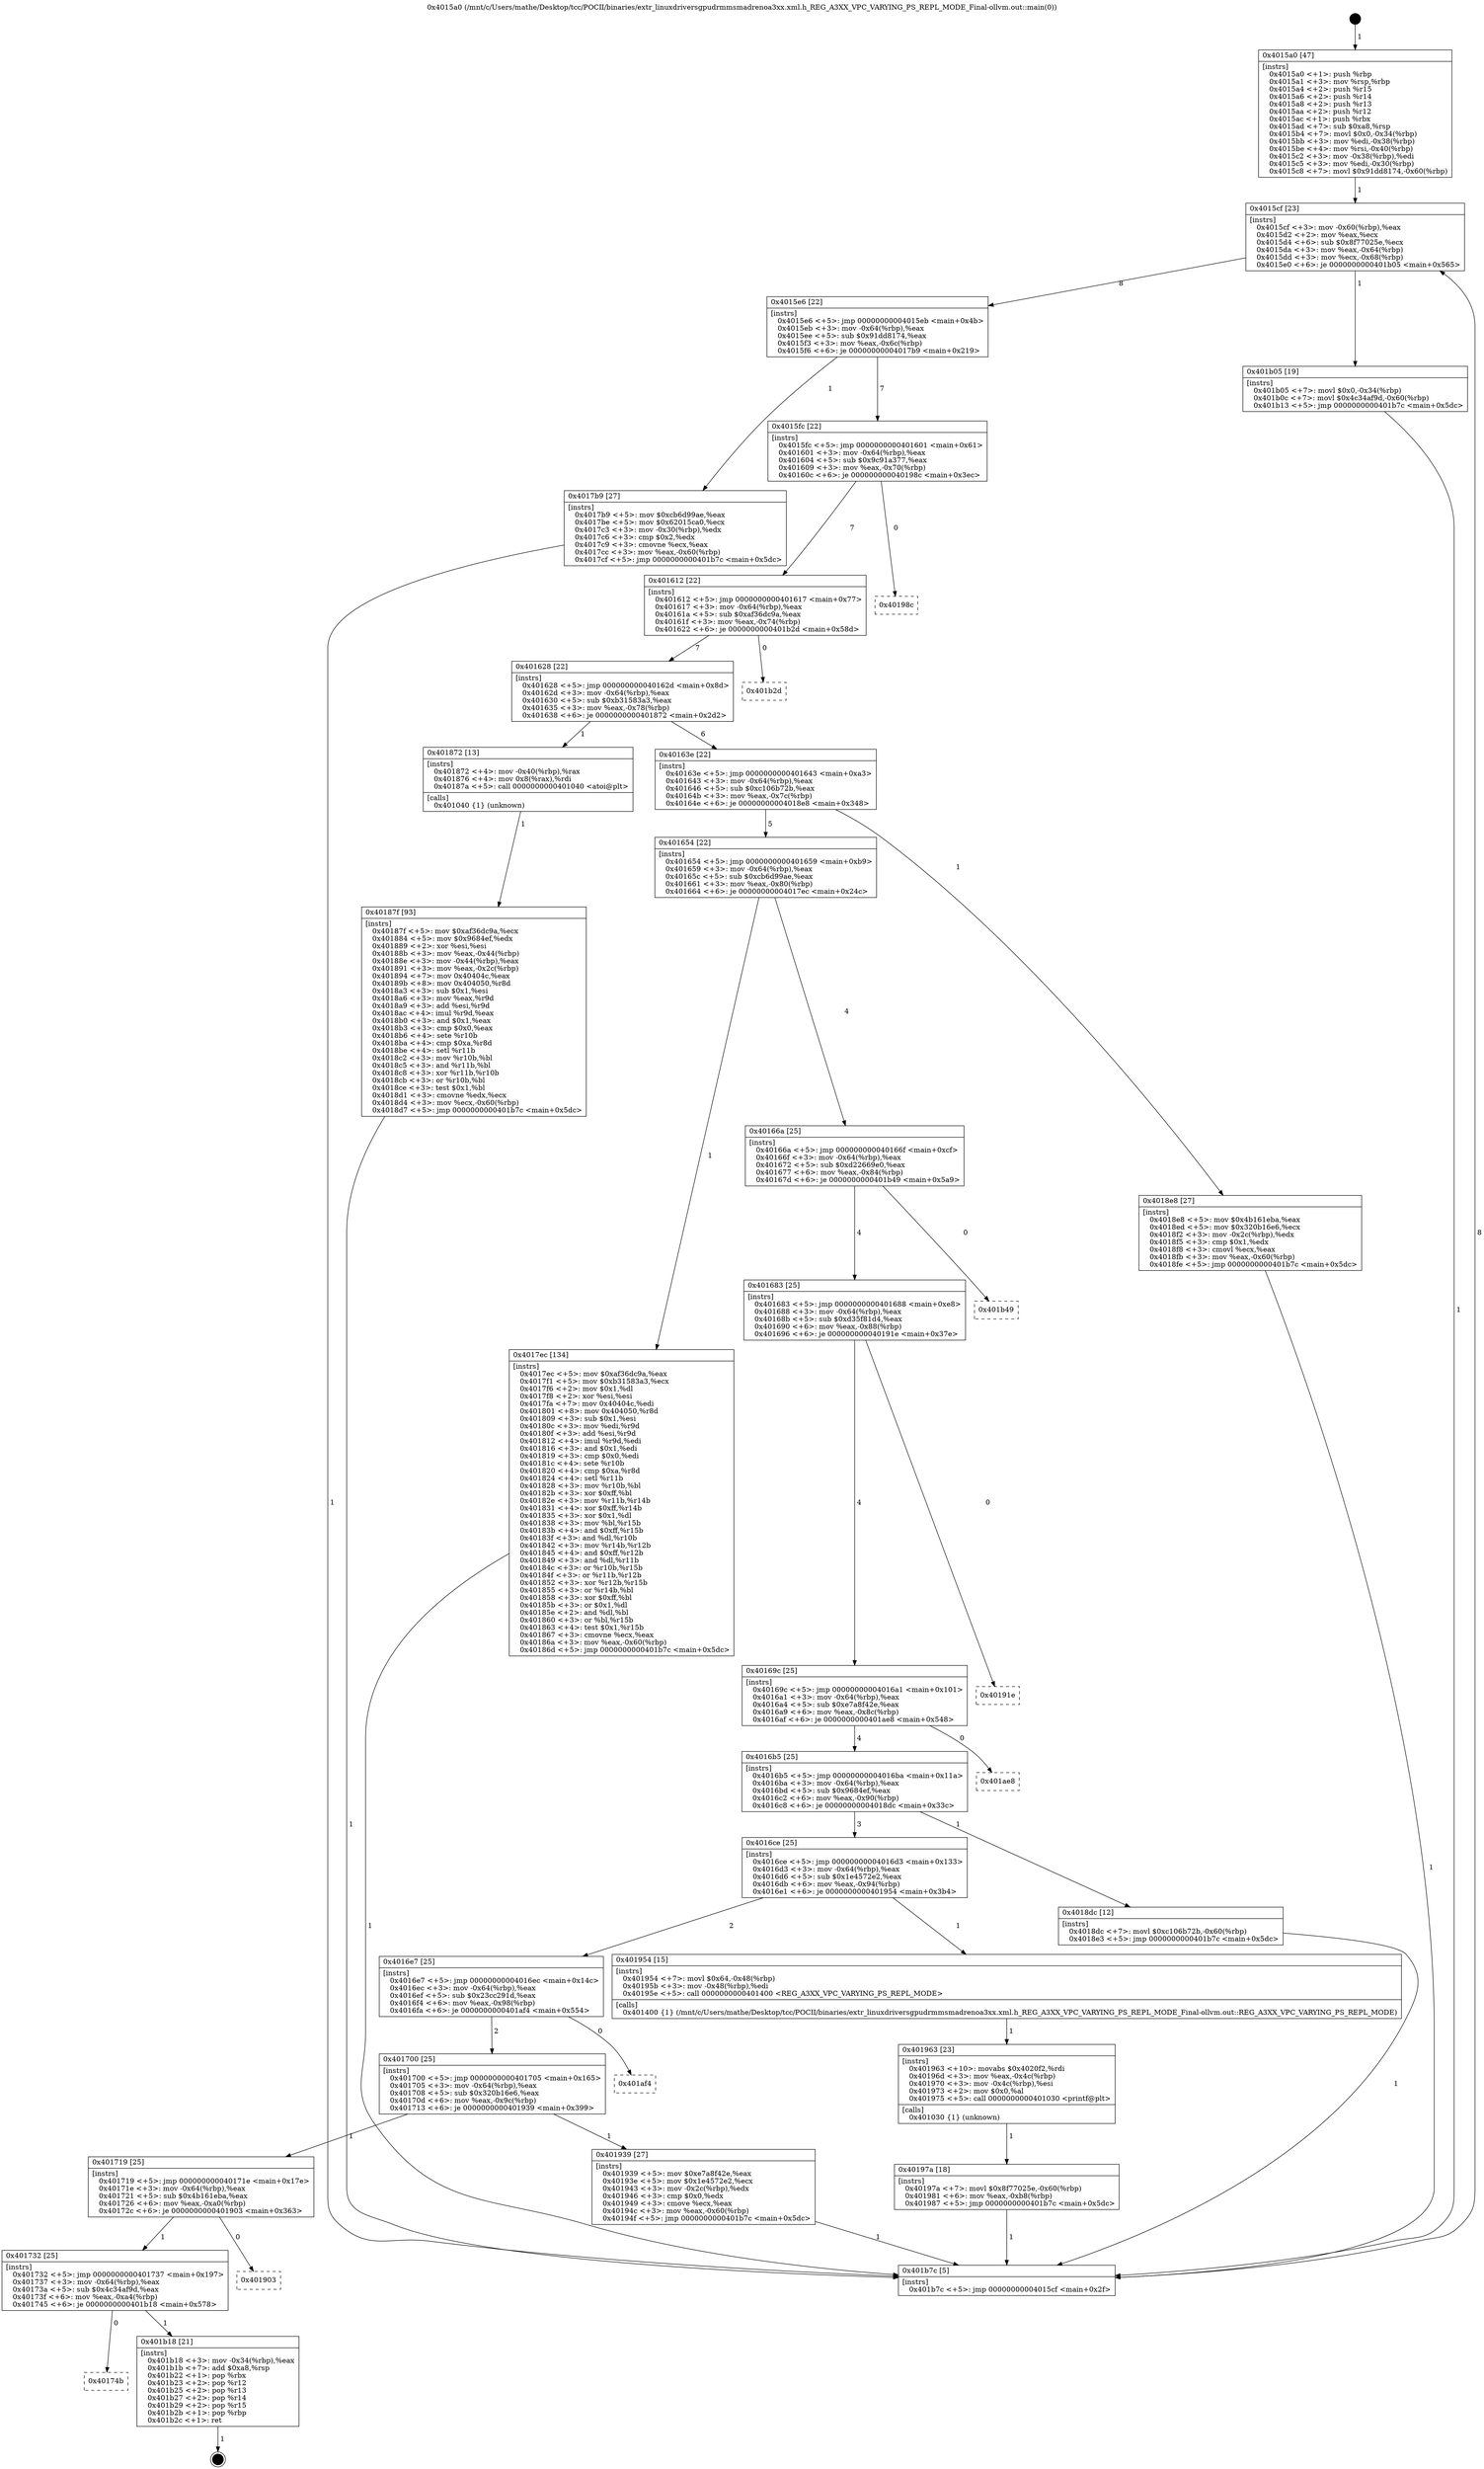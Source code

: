 digraph "0x4015a0" {
  label = "0x4015a0 (/mnt/c/Users/mathe/Desktop/tcc/POCII/binaries/extr_linuxdriversgpudrmmsmadrenoa3xx.xml.h_REG_A3XX_VPC_VARYING_PS_REPL_MODE_Final-ollvm.out::main(0))"
  labelloc = "t"
  node[shape=record]

  Entry [label="",width=0.3,height=0.3,shape=circle,fillcolor=black,style=filled]
  "0x4015cf" [label="{
     0x4015cf [23]\l
     | [instrs]\l
     &nbsp;&nbsp;0x4015cf \<+3\>: mov -0x60(%rbp),%eax\l
     &nbsp;&nbsp;0x4015d2 \<+2\>: mov %eax,%ecx\l
     &nbsp;&nbsp;0x4015d4 \<+6\>: sub $0x8f77025e,%ecx\l
     &nbsp;&nbsp;0x4015da \<+3\>: mov %eax,-0x64(%rbp)\l
     &nbsp;&nbsp;0x4015dd \<+3\>: mov %ecx,-0x68(%rbp)\l
     &nbsp;&nbsp;0x4015e0 \<+6\>: je 0000000000401b05 \<main+0x565\>\l
  }"]
  "0x401b05" [label="{
     0x401b05 [19]\l
     | [instrs]\l
     &nbsp;&nbsp;0x401b05 \<+7\>: movl $0x0,-0x34(%rbp)\l
     &nbsp;&nbsp;0x401b0c \<+7\>: movl $0x4c34af9d,-0x60(%rbp)\l
     &nbsp;&nbsp;0x401b13 \<+5\>: jmp 0000000000401b7c \<main+0x5dc\>\l
  }"]
  "0x4015e6" [label="{
     0x4015e6 [22]\l
     | [instrs]\l
     &nbsp;&nbsp;0x4015e6 \<+5\>: jmp 00000000004015eb \<main+0x4b\>\l
     &nbsp;&nbsp;0x4015eb \<+3\>: mov -0x64(%rbp),%eax\l
     &nbsp;&nbsp;0x4015ee \<+5\>: sub $0x91dd8174,%eax\l
     &nbsp;&nbsp;0x4015f3 \<+3\>: mov %eax,-0x6c(%rbp)\l
     &nbsp;&nbsp;0x4015f6 \<+6\>: je 00000000004017b9 \<main+0x219\>\l
  }"]
  Exit [label="",width=0.3,height=0.3,shape=circle,fillcolor=black,style=filled,peripheries=2]
  "0x4017b9" [label="{
     0x4017b9 [27]\l
     | [instrs]\l
     &nbsp;&nbsp;0x4017b9 \<+5\>: mov $0xcb6d99ae,%eax\l
     &nbsp;&nbsp;0x4017be \<+5\>: mov $0x62015ca0,%ecx\l
     &nbsp;&nbsp;0x4017c3 \<+3\>: mov -0x30(%rbp),%edx\l
     &nbsp;&nbsp;0x4017c6 \<+3\>: cmp $0x2,%edx\l
     &nbsp;&nbsp;0x4017c9 \<+3\>: cmovne %ecx,%eax\l
     &nbsp;&nbsp;0x4017cc \<+3\>: mov %eax,-0x60(%rbp)\l
     &nbsp;&nbsp;0x4017cf \<+5\>: jmp 0000000000401b7c \<main+0x5dc\>\l
  }"]
  "0x4015fc" [label="{
     0x4015fc [22]\l
     | [instrs]\l
     &nbsp;&nbsp;0x4015fc \<+5\>: jmp 0000000000401601 \<main+0x61\>\l
     &nbsp;&nbsp;0x401601 \<+3\>: mov -0x64(%rbp),%eax\l
     &nbsp;&nbsp;0x401604 \<+5\>: sub $0x9c91a377,%eax\l
     &nbsp;&nbsp;0x401609 \<+3\>: mov %eax,-0x70(%rbp)\l
     &nbsp;&nbsp;0x40160c \<+6\>: je 000000000040198c \<main+0x3ec\>\l
  }"]
  "0x401b7c" [label="{
     0x401b7c [5]\l
     | [instrs]\l
     &nbsp;&nbsp;0x401b7c \<+5\>: jmp 00000000004015cf \<main+0x2f\>\l
  }"]
  "0x4015a0" [label="{
     0x4015a0 [47]\l
     | [instrs]\l
     &nbsp;&nbsp;0x4015a0 \<+1\>: push %rbp\l
     &nbsp;&nbsp;0x4015a1 \<+3\>: mov %rsp,%rbp\l
     &nbsp;&nbsp;0x4015a4 \<+2\>: push %r15\l
     &nbsp;&nbsp;0x4015a6 \<+2\>: push %r14\l
     &nbsp;&nbsp;0x4015a8 \<+2\>: push %r13\l
     &nbsp;&nbsp;0x4015aa \<+2\>: push %r12\l
     &nbsp;&nbsp;0x4015ac \<+1\>: push %rbx\l
     &nbsp;&nbsp;0x4015ad \<+7\>: sub $0xa8,%rsp\l
     &nbsp;&nbsp;0x4015b4 \<+7\>: movl $0x0,-0x34(%rbp)\l
     &nbsp;&nbsp;0x4015bb \<+3\>: mov %edi,-0x38(%rbp)\l
     &nbsp;&nbsp;0x4015be \<+4\>: mov %rsi,-0x40(%rbp)\l
     &nbsp;&nbsp;0x4015c2 \<+3\>: mov -0x38(%rbp),%edi\l
     &nbsp;&nbsp;0x4015c5 \<+3\>: mov %edi,-0x30(%rbp)\l
     &nbsp;&nbsp;0x4015c8 \<+7\>: movl $0x91dd8174,-0x60(%rbp)\l
  }"]
  "0x40174b" [label="{
     0x40174b\l
  }", style=dashed]
  "0x40198c" [label="{
     0x40198c\l
  }", style=dashed]
  "0x401612" [label="{
     0x401612 [22]\l
     | [instrs]\l
     &nbsp;&nbsp;0x401612 \<+5\>: jmp 0000000000401617 \<main+0x77\>\l
     &nbsp;&nbsp;0x401617 \<+3\>: mov -0x64(%rbp),%eax\l
     &nbsp;&nbsp;0x40161a \<+5\>: sub $0xaf36dc9a,%eax\l
     &nbsp;&nbsp;0x40161f \<+3\>: mov %eax,-0x74(%rbp)\l
     &nbsp;&nbsp;0x401622 \<+6\>: je 0000000000401b2d \<main+0x58d\>\l
  }"]
  "0x401b18" [label="{
     0x401b18 [21]\l
     | [instrs]\l
     &nbsp;&nbsp;0x401b18 \<+3\>: mov -0x34(%rbp),%eax\l
     &nbsp;&nbsp;0x401b1b \<+7\>: add $0xa8,%rsp\l
     &nbsp;&nbsp;0x401b22 \<+1\>: pop %rbx\l
     &nbsp;&nbsp;0x401b23 \<+2\>: pop %r12\l
     &nbsp;&nbsp;0x401b25 \<+2\>: pop %r13\l
     &nbsp;&nbsp;0x401b27 \<+2\>: pop %r14\l
     &nbsp;&nbsp;0x401b29 \<+2\>: pop %r15\l
     &nbsp;&nbsp;0x401b2b \<+1\>: pop %rbp\l
     &nbsp;&nbsp;0x401b2c \<+1\>: ret\l
  }"]
  "0x401b2d" [label="{
     0x401b2d\l
  }", style=dashed]
  "0x401628" [label="{
     0x401628 [22]\l
     | [instrs]\l
     &nbsp;&nbsp;0x401628 \<+5\>: jmp 000000000040162d \<main+0x8d\>\l
     &nbsp;&nbsp;0x40162d \<+3\>: mov -0x64(%rbp),%eax\l
     &nbsp;&nbsp;0x401630 \<+5\>: sub $0xb31583a3,%eax\l
     &nbsp;&nbsp;0x401635 \<+3\>: mov %eax,-0x78(%rbp)\l
     &nbsp;&nbsp;0x401638 \<+6\>: je 0000000000401872 \<main+0x2d2\>\l
  }"]
  "0x401732" [label="{
     0x401732 [25]\l
     | [instrs]\l
     &nbsp;&nbsp;0x401732 \<+5\>: jmp 0000000000401737 \<main+0x197\>\l
     &nbsp;&nbsp;0x401737 \<+3\>: mov -0x64(%rbp),%eax\l
     &nbsp;&nbsp;0x40173a \<+5\>: sub $0x4c34af9d,%eax\l
     &nbsp;&nbsp;0x40173f \<+6\>: mov %eax,-0xa4(%rbp)\l
     &nbsp;&nbsp;0x401745 \<+6\>: je 0000000000401b18 \<main+0x578\>\l
  }"]
  "0x401872" [label="{
     0x401872 [13]\l
     | [instrs]\l
     &nbsp;&nbsp;0x401872 \<+4\>: mov -0x40(%rbp),%rax\l
     &nbsp;&nbsp;0x401876 \<+4\>: mov 0x8(%rax),%rdi\l
     &nbsp;&nbsp;0x40187a \<+5\>: call 0000000000401040 \<atoi@plt\>\l
     | [calls]\l
     &nbsp;&nbsp;0x401040 \{1\} (unknown)\l
  }"]
  "0x40163e" [label="{
     0x40163e [22]\l
     | [instrs]\l
     &nbsp;&nbsp;0x40163e \<+5\>: jmp 0000000000401643 \<main+0xa3\>\l
     &nbsp;&nbsp;0x401643 \<+3\>: mov -0x64(%rbp),%eax\l
     &nbsp;&nbsp;0x401646 \<+5\>: sub $0xc106b72b,%eax\l
     &nbsp;&nbsp;0x40164b \<+3\>: mov %eax,-0x7c(%rbp)\l
     &nbsp;&nbsp;0x40164e \<+6\>: je 00000000004018e8 \<main+0x348\>\l
  }"]
  "0x401903" [label="{
     0x401903\l
  }", style=dashed]
  "0x4018e8" [label="{
     0x4018e8 [27]\l
     | [instrs]\l
     &nbsp;&nbsp;0x4018e8 \<+5\>: mov $0x4b161eba,%eax\l
     &nbsp;&nbsp;0x4018ed \<+5\>: mov $0x320b16e6,%ecx\l
     &nbsp;&nbsp;0x4018f2 \<+3\>: mov -0x2c(%rbp),%edx\l
     &nbsp;&nbsp;0x4018f5 \<+3\>: cmp $0x1,%edx\l
     &nbsp;&nbsp;0x4018f8 \<+3\>: cmovl %ecx,%eax\l
     &nbsp;&nbsp;0x4018fb \<+3\>: mov %eax,-0x60(%rbp)\l
     &nbsp;&nbsp;0x4018fe \<+5\>: jmp 0000000000401b7c \<main+0x5dc\>\l
  }"]
  "0x401654" [label="{
     0x401654 [22]\l
     | [instrs]\l
     &nbsp;&nbsp;0x401654 \<+5\>: jmp 0000000000401659 \<main+0xb9\>\l
     &nbsp;&nbsp;0x401659 \<+3\>: mov -0x64(%rbp),%eax\l
     &nbsp;&nbsp;0x40165c \<+5\>: sub $0xcb6d99ae,%eax\l
     &nbsp;&nbsp;0x401661 \<+3\>: mov %eax,-0x80(%rbp)\l
     &nbsp;&nbsp;0x401664 \<+6\>: je 00000000004017ec \<main+0x24c\>\l
  }"]
  "0x40197a" [label="{
     0x40197a [18]\l
     | [instrs]\l
     &nbsp;&nbsp;0x40197a \<+7\>: movl $0x8f77025e,-0x60(%rbp)\l
     &nbsp;&nbsp;0x401981 \<+6\>: mov %eax,-0xb8(%rbp)\l
     &nbsp;&nbsp;0x401987 \<+5\>: jmp 0000000000401b7c \<main+0x5dc\>\l
  }"]
  "0x4017ec" [label="{
     0x4017ec [134]\l
     | [instrs]\l
     &nbsp;&nbsp;0x4017ec \<+5\>: mov $0xaf36dc9a,%eax\l
     &nbsp;&nbsp;0x4017f1 \<+5\>: mov $0xb31583a3,%ecx\l
     &nbsp;&nbsp;0x4017f6 \<+2\>: mov $0x1,%dl\l
     &nbsp;&nbsp;0x4017f8 \<+2\>: xor %esi,%esi\l
     &nbsp;&nbsp;0x4017fa \<+7\>: mov 0x40404c,%edi\l
     &nbsp;&nbsp;0x401801 \<+8\>: mov 0x404050,%r8d\l
     &nbsp;&nbsp;0x401809 \<+3\>: sub $0x1,%esi\l
     &nbsp;&nbsp;0x40180c \<+3\>: mov %edi,%r9d\l
     &nbsp;&nbsp;0x40180f \<+3\>: add %esi,%r9d\l
     &nbsp;&nbsp;0x401812 \<+4\>: imul %r9d,%edi\l
     &nbsp;&nbsp;0x401816 \<+3\>: and $0x1,%edi\l
     &nbsp;&nbsp;0x401819 \<+3\>: cmp $0x0,%edi\l
     &nbsp;&nbsp;0x40181c \<+4\>: sete %r10b\l
     &nbsp;&nbsp;0x401820 \<+4\>: cmp $0xa,%r8d\l
     &nbsp;&nbsp;0x401824 \<+4\>: setl %r11b\l
     &nbsp;&nbsp;0x401828 \<+3\>: mov %r10b,%bl\l
     &nbsp;&nbsp;0x40182b \<+3\>: xor $0xff,%bl\l
     &nbsp;&nbsp;0x40182e \<+3\>: mov %r11b,%r14b\l
     &nbsp;&nbsp;0x401831 \<+4\>: xor $0xff,%r14b\l
     &nbsp;&nbsp;0x401835 \<+3\>: xor $0x1,%dl\l
     &nbsp;&nbsp;0x401838 \<+3\>: mov %bl,%r15b\l
     &nbsp;&nbsp;0x40183b \<+4\>: and $0xff,%r15b\l
     &nbsp;&nbsp;0x40183f \<+3\>: and %dl,%r10b\l
     &nbsp;&nbsp;0x401842 \<+3\>: mov %r14b,%r12b\l
     &nbsp;&nbsp;0x401845 \<+4\>: and $0xff,%r12b\l
     &nbsp;&nbsp;0x401849 \<+3\>: and %dl,%r11b\l
     &nbsp;&nbsp;0x40184c \<+3\>: or %r10b,%r15b\l
     &nbsp;&nbsp;0x40184f \<+3\>: or %r11b,%r12b\l
     &nbsp;&nbsp;0x401852 \<+3\>: xor %r12b,%r15b\l
     &nbsp;&nbsp;0x401855 \<+3\>: or %r14b,%bl\l
     &nbsp;&nbsp;0x401858 \<+3\>: xor $0xff,%bl\l
     &nbsp;&nbsp;0x40185b \<+3\>: or $0x1,%dl\l
     &nbsp;&nbsp;0x40185e \<+2\>: and %dl,%bl\l
     &nbsp;&nbsp;0x401860 \<+3\>: or %bl,%r15b\l
     &nbsp;&nbsp;0x401863 \<+4\>: test $0x1,%r15b\l
     &nbsp;&nbsp;0x401867 \<+3\>: cmovne %ecx,%eax\l
     &nbsp;&nbsp;0x40186a \<+3\>: mov %eax,-0x60(%rbp)\l
     &nbsp;&nbsp;0x40186d \<+5\>: jmp 0000000000401b7c \<main+0x5dc\>\l
  }"]
  "0x40166a" [label="{
     0x40166a [25]\l
     | [instrs]\l
     &nbsp;&nbsp;0x40166a \<+5\>: jmp 000000000040166f \<main+0xcf\>\l
     &nbsp;&nbsp;0x40166f \<+3\>: mov -0x64(%rbp),%eax\l
     &nbsp;&nbsp;0x401672 \<+5\>: sub $0xd22669e0,%eax\l
     &nbsp;&nbsp;0x401677 \<+6\>: mov %eax,-0x84(%rbp)\l
     &nbsp;&nbsp;0x40167d \<+6\>: je 0000000000401b49 \<main+0x5a9\>\l
  }"]
  "0x40187f" [label="{
     0x40187f [93]\l
     | [instrs]\l
     &nbsp;&nbsp;0x40187f \<+5\>: mov $0xaf36dc9a,%ecx\l
     &nbsp;&nbsp;0x401884 \<+5\>: mov $0x9684ef,%edx\l
     &nbsp;&nbsp;0x401889 \<+2\>: xor %esi,%esi\l
     &nbsp;&nbsp;0x40188b \<+3\>: mov %eax,-0x44(%rbp)\l
     &nbsp;&nbsp;0x40188e \<+3\>: mov -0x44(%rbp),%eax\l
     &nbsp;&nbsp;0x401891 \<+3\>: mov %eax,-0x2c(%rbp)\l
     &nbsp;&nbsp;0x401894 \<+7\>: mov 0x40404c,%eax\l
     &nbsp;&nbsp;0x40189b \<+8\>: mov 0x404050,%r8d\l
     &nbsp;&nbsp;0x4018a3 \<+3\>: sub $0x1,%esi\l
     &nbsp;&nbsp;0x4018a6 \<+3\>: mov %eax,%r9d\l
     &nbsp;&nbsp;0x4018a9 \<+3\>: add %esi,%r9d\l
     &nbsp;&nbsp;0x4018ac \<+4\>: imul %r9d,%eax\l
     &nbsp;&nbsp;0x4018b0 \<+3\>: and $0x1,%eax\l
     &nbsp;&nbsp;0x4018b3 \<+3\>: cmp $0x0,%eax\l
     &nbsp;&nbsp;0x4018b6 \<+4\>: sete %r10b\l
     &nbsp;&nbsp;0x4018ba \<+4\>: cmp $0xa,%r8d\l
     &nbsp;&nbsp;0x4018be \<+4\>: setl %r11b\l
     &nbsp;&nbsp;0x4018c2 \<+3\>: mov %r10b,%bl\l
     &nbsp;&nbsp;0x4018c5 \<+3\>: and %r11b,%bl\l
     &nbsp;&nbsp;0x4018c8 \<+3\>: xor %r11b,%r10b\l
     &nbsp;&nbsp;0x4018cb \<+3\>: or %r10b,%bl\l
     &nbsp;&nbsp;0x4018ce \<+3\>: test $0x1,%bl\l
     &nbsp;&nbsp;0x4018d1 \<+3\>: cmovne %edx,%ecx\l
     &nbsp;&nbsp;0x4018d4 \<+3\>: mov %ecx,-0x60(%rbp)\l
     &nbsp;&nbsp;0x4018d7 \<+5\>: jmp 0000000000401b7c \<main+0x5dc\>\l
  }"]
  "0x401963" [label="{
     0x401963 [23]\l
     | [instrs]\l
     &nbsp;&nbsp;0x401963 \<+10\>: movabs $0x4020f2,%rdi\l
     &nbsp;&nbsp;0x40196d \<+3\>: mov %eax,-0x4c(%rbp)\l
     &nbsp;&nbsp;0x401970 \<+3\>: mov -0x4c(%rbp),%esi\l
     &nbsp;&nbsp;0x401973 \<+2\>: mov $0x0,%al\l
     &nbsp;&nbsp;0x401975 \<+5\>: call 0000000000401030 \<printf@plt\>\l
     | [calls]\l
     &nbsp;&nbsp;0x401030 \{1\} (unknown)\l
  }"]
  "0x401b49" [label="{
     0x401b49\l
  }", style=dashed]
  "0x401683" [label="{
     0x401683 [25]\l
     | [instrs]\l
     &nbsp;&nbsp;0x401683 \<+5\>: jmp 0000000000401688 \<main+0xe8\>\l
     &nbsp;&nbsp;0x401688 \<+3\>: mov -0x64(%rbp),%eax\l
     &nbsp;&nbsp;0x40168b \<+5\>: sub $0xd35f81d4,%eax\l
     &nbsp;&nbsp;0x401690 \<+6\>: mov %eax,-0x88(%rbp)\l
     &nbsp;&nbsp;0x401696 \<+6\>: je 000000000040191e \<main+0x37e\>\l
  }"]
  "0x401719" [label="{
     0x401719 [25]\l
     | [instrs]\l
     &nbsp;&nbsp;0x401719 \<+5\>: jmp 000000000040171e \<main+0x17e\>\l
     &nbsp;&nbsp;0x40171e \<+3\>: mov -0x64(%rbp),%eax\l
     &nbsp;&nbsp;0x401721 \<+5\>: sub $0x4b161eba,%eax\l
     &nbsp;&nbsp;0x401726 \<+6\>: mov %eax,-0xa0(%rbp)\l
     &nbsp;&nbsp;0x40172c \<+6\>: je 0000000000401903 \<main+0x363\>\l
  }"]
  "0x40191e" [label="{
     0x40191e\l
  }", style=dashed]
  "0x40169c" [label="{
     0x40169c [25]\l
     | [instrs]\l
     &nbsp;&nbsp;0x40169c \<+5\>: jmp 00000000004016a1 \<main+0x101\>\l
     &nbsp;&nbsp;0x4016a1 \<+3\>: mov -0x64(%rbp),%eax\l
     &nbsp;&nbsp;0x4016a4 \<+5\>: sub $0xe7a8f42e,%eax\l
     &nbsp;&nbsp;0x4016a9 \<+6\>: mov %eax,-0x8c(%rbp)\l
     &nbsp;&nbsp;0x4016af \<+6\>: je 0000000000401ae8 \<main+0x548\>\l
  }"]
  "0x401939" [label="{
     0x401939 [27]\l
     | [instrs]\l
     &nbsp;&nbsp;0x401939 \<+5\>: mov $0xe7a8f42e,%eax\l
     &nbsp;&nbsp;0x40193e \<+5\>: mov $0x1e4572e2,%ecx\l
     &nbsp;&nbsp;0x401943 \<+3\>: mov -0x2c(%rbp),%edx\l
     &nbsp;&nbsp;0x401946 \<+3\>: cmp $0x0,%edx\l
     &nbsp;&nbsp;0x401949 \<+3\>: cmove %ecx,%eax\l
     &nbsp;&nbsp;0x40194c \<+3\>: mov %eax,-0x60(%rbp)\l
     &nbsp;&nbsp;0x40194f \<+5\>: jmp 0000000000401b7c \<main+0x5dc\>\l
  }"]
  "0x401ae8" [label="{
     0x401ae8\l
  }", style=dashed]
  "0x4016b5" [label="{
     0x4016b5 [25]\l
     | [instrs]\l
     &nbsp;&nbsp;0x4016b5 \<+5\>: jmp 00000000004016ba \<main+0x11a\>\l
     &nbsp;&nbsp;0x4016ba \<+3\>: mov -0x64(%rbp),%eax\l
     &nbsp;&nbsp;0x4016bd \<+5\>: sub $0x9684ef,%eax\l
     &nbsp;&nbsp;0x4016c2 \<+6\>: mov %eax,-0x90(%rbp)\l
     &nbsp;&nbsp;0x4016c8 \<+6\>: je 00000000004018dc \<main+0x33c\>\l
  }"]
  "0x401700" [label="{
     0x401700 [25]\l
     | [instrs]\l
     &nbsp;&nbsp;0x401700 \<+5\>: jmp 0000000000401705 \<main+0x165\>\l
     &nbsp;&nbsp;0x401705 \<+3\>: mov -0x64(%rbp),%eax\l
     &nbsp;&nbsp;0x401708 \<+5\>: sub $0x320b16e6,%eax\l
     &nbsp;&nbsp;0x40170d \<+6\>: mov %eax,-0x9c(%rbp)\l
     &nbsp;&nbsp;0x401713 \<+6\>: je 0000000000401939 \<main+0x399\>\l
  }"]
  "0x4018dc" [label="{
     0x4018dc [12]\l
     | [instrs]\l
     &nbsp;&nbsp;0x4018dc \<+7\>: movl $0xc106b72b,-0x60(%rbp)\l
     &nbsp;&nbsp;0x4018e3 \<+5\>: jmp 0000000000401b7c \<main+0x5dc\>\l
  }"]
  "0x4016ce" [label="{
     0x4016ce [25]\l
     | [instrs]\l
     &nbsp;&nbsp;0x4016ce \<+5\>: jmp 00000000004016d3 \<main+0x133\>\l
     &nbsp;&nbsp;0x4016d3 \<+3\>: mov -0x64(%rbp),%eax\l
     &nbsp;&nbsp;0x4016d6 \<+5\>: sub $0x1e4572e2,%eax\l
     &nbsp;&nbsp;0x4016db \<+6\>: mov %eax,-0x94(%rbp)\l
     &nbsp;&nbsp;0x4016e1 \<+6\>: je 0000000000401954 \<main+0x3b4\>\l
  }"]
  "0x401af4" [label="{
     0x401af4\l
  }", style=dashed]
  "0x401954" [label="{
     0x401954 [15]\l
     | [instrs]\l
     &nbsp;&nbsp;0x401954 \<+7\>: movl $0x64,-0x48(%rbp)\l
     &nbsp;&nbsp;0x40195b \<+3\>: mov -0x48(%rbp),%edi\l
     &nbsp;&nbsp;0x40195e \<+5\>: call 0000000000401400 \<REG_A3XX_VPC_VARYING_PS_REPL_MODE\>\l
     | [calls]\l
     &nbsp;&nbsp;0x401400 \{1\} (/mnt/c/Users/mathe/Desktop/tcc/POCII/binaries/extr_linuxdriversgpudrmmsmadrenoa3xx.xml.h_REG_A3XX_VPC_VARYING_PS_REPL_MODE_Final-ollvm.out::REG_A3XX_VPC_VARYING_PS_REPL_MODE)\l
  }"]
  "0x4016e7" [label="{
     0x4016e7 [25]\l
     | [instrs]\l
     &nbsp;&nbsp;0x4016e7 \<+5\>: jmp 00000000004016ec \<main+0x14c\>\l
     &nbsp;&nbsp;0x4016ec \<+3\>: mov -0x64(%rbp),%eax\l
     &nbsp;&nbsp;0x4016ef \<+5\>: sub $0x23cc291d,%eax\l
     &nbsp;&nbsp;0x4016f4 \<+6\>: mov %eax,-0x98(%rbp)\l
     &nbsp;&nbsp;0x4016fa \<+6\>: je 0000000000401af4 \<main+0x554\>\l
  }"]
  Entry -> "0x4015a0" [label=" 1"]
  "0x4015cf" -> "0x401b05" [label=" 1"]
  "0x4015cf" -> "0x4015e6" [label=" 8"]
  "0x401b18" -> Exit [label=" 1"]
  "0x4015e6" -> "0x4017b9" [label=" 1"]
  "0x4015e6" -> "0x4015fc" [label=" 7"]
  "0x4017b9" -> "0x401b7c" [label=" 1"]
  "0x4015a0" -> "0x4015cf" [label=" 1"]
  "0x401b7c" -> "0x4015cf" [label=" 8"]
  "0x401732" -> "0x40174b" [label=" 0"]
  "0x4015fc" -> "0x40198c" [label=" 0"]
  "0x4015fc" -> "0x401612" [label=" 7"]
  "0x401732" -> "0x401b18" [label=" 1"]
  "0x401612" -> "0x401b2d" [label=" 0"]
  "0x401612" -> "0x401628" [label=" 7"]
  "0x401719" -> "0x401732" [label=" 1"]
  "0x401628" -> "0x401872" [label=" 1"]
  "0x401628" -> "0x40163e" [label=" 6"]
  "0x401719" -> "0x401903" [label=" 0"]
  "0x40163e" -> "0x4018e8" [label=" 1"]
  "0x40163e" -> "0x401654" [label=" 5"]
  "0x401b05" -> "0x401b7c" [label=" 1"]
  "0x401654" -> "0x4017ec" [label=" 1"]
  "0x401654" -> "0x40166a" [label=" 4"]
  "0x4017ec" -> "0x401b7c" [label=" 1"]
  "0x401872" -> "0x40187f" [label=" 1"]
  "0x40187f" -> "0x401b7c" [label=" 1"]
  "0x40197a" -> "0x401b7c" [label=" 1"]
  "0x40166a" -> "0x401b49" [label=" 0"]
  "0x40166a" -> "0x401683" [label=" 4"]
  "0x401963" -> "0x40197a" [label=" 1"]
  "0x401683" -> "0x40191e" [label=" 0"]
  "0x401683" -> "0x40169c" [label=" 4"]
  "0x401954" -> "0x401963" [label=" 1"]
  "0x40169c" -> "0x401ae8" [label=" 0"]
  "0x40169c" -> "0x4016b5" [label=" 4"]
  "0x401939" -> "0x401b7c" [label=" 1"]
  "0x4016b5" -> "0x4018dc" [label=" 1"]
  "0x4016b5" -> "0x4016ce" [label=" 3"]
  "0x4018dc" -> "0x401b7c" [label=" 1"]
  "0x4018e8" -> "0x401b7c" [label=" 1"]
  "0x401700" -> "0x401939" [label=" 1"]
  "0x4016ce" -> "0x401954" [label=" 1"]
  "0x4016ce" -> "0x4016e7" [label=" 2"]
  "0x401700" -> "0x401719" [label=" 1"]
  "0x4016e7" -> "0x401af4" [label=" 0"]
  "0x4016e7" -> "0x401700" [label=" 2"]
}
